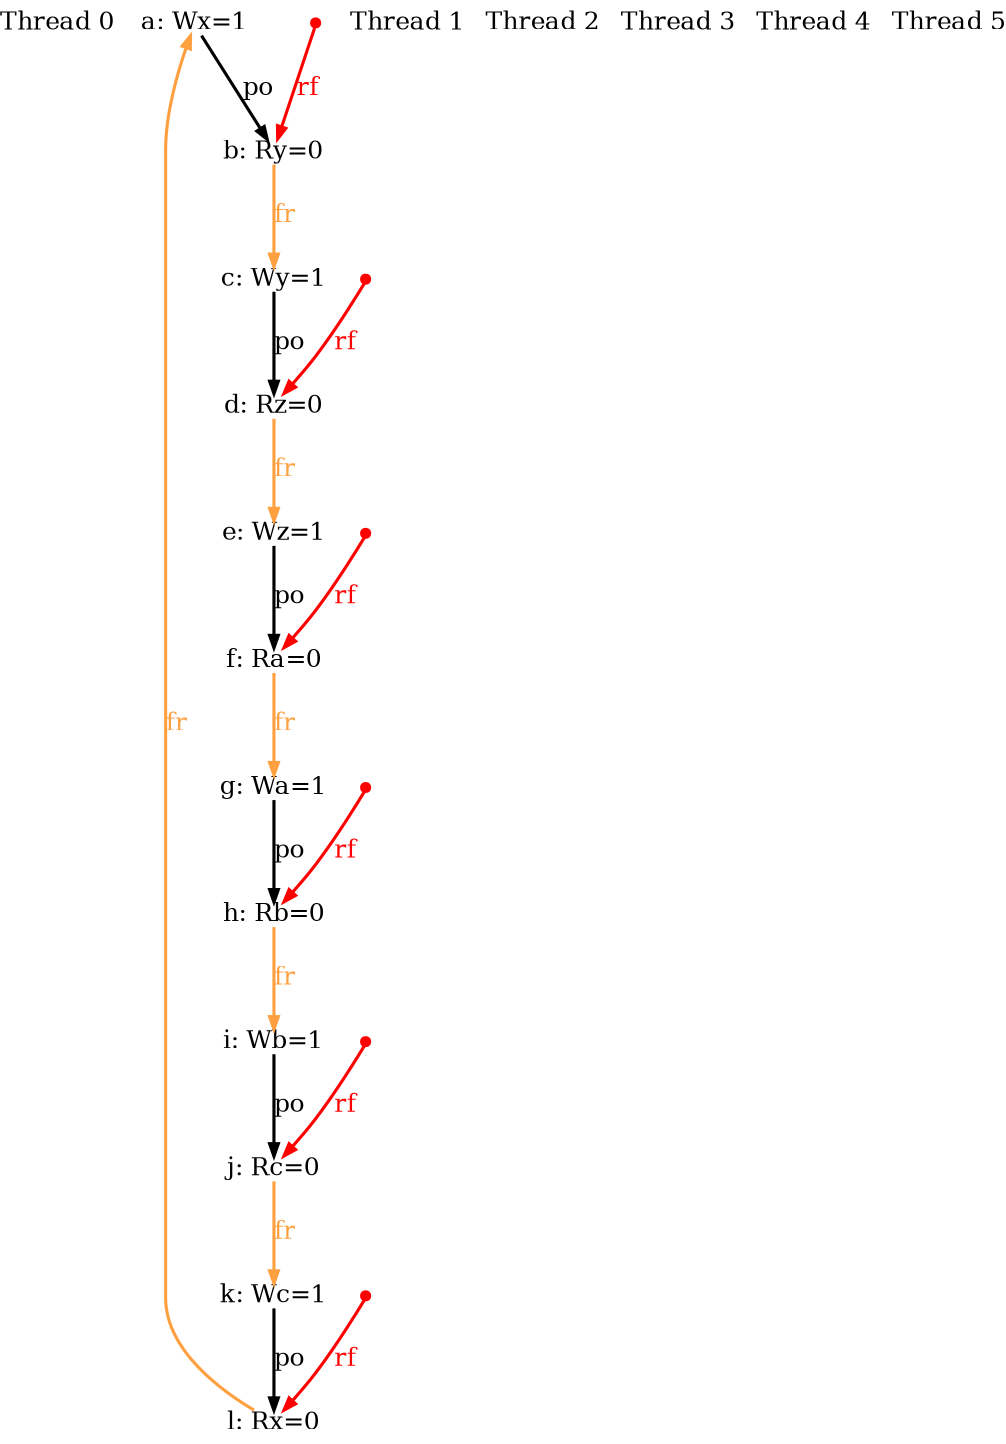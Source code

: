 digraph G {

fontname="Arial";


/* the unlocked events */
proc0_label_node [shape=none, fontsize=12, label="Thread 0", pos="1.000000,1.200000!", fixedsize=true, width=0.650000, height=0.187500]
eiid0 [label="a: Wx=1", shape="none", fontsize=12, pos="1.000000,0.750000!", fixedsize="true", height="0.166667", width="0.666667"];
eiid1 [label="b: Ry=0", shape="none", fontsize=12, pos="1.000000,0.000000!", fixedsize="true", height="0.166667", width="0.666667"];
proc1_label_node [shape=none, fontsize=12, label="Thread 1", pos="2.000000,1.200000!", fixedsize=true, width=0.650000, height=0.187500]
eiid2 [label="c: Wy=1", shape="none", fontsize=12, pos="2.000000,0.750000!", fixedsize="true", height="0.166667", width="0.666667"];
eiid3 [label="d: Rz=0", shape="none", fontsize=12, pos="2.000000,0.000000!", fixedsize="true", height="0.166667", width="0.666667"];
proc2_label_node [shape=none, fontsize=12, label="Thread 2", pos="3.000000,1.200000!", fixedsize=true, width=0.650000, height=0.187500]
eiid4 [label="e: Wz=1", shape="none", fontsize=12, pos="3.000000,0.750000!", fixedsize="true", height="0.166667", width="0.666667"];
eiid5 [label="f: Ra=0", shape="none", fontsize=12, pos="3.000000,0.000000!", fixedsize="true", height="0.166667", width="0.666667"];
proc3_label_node [shape=none, fontsize=12, label="Thread 3", pos="4.000000,1.200000!", fixedsize=true, width=0.650000, height=0.187500]
eiid6 [label="g: Wa=1", shape="none", fontsize=12, pos="4.000000,0.750000!", fixedsize="true", height="0.166667", width="0.666667"];
eiid7 [label="h: Rb=0", shape="none", fontsize=12, pos="4.000000,0.000000!", fixedsize="true", height="0.166667", width="0.666667"];
proc4_label_node [shape=none, fontsize=12, label="Thread 4", pos="5.000000,1.200000!", fixedsize=true, width=0.650000, height=0.187500]
eiid8 [label="i: Wb=1", shape="none", fontsize=12, pos="5.000000,0.750000!", fixedsize="true", height="0.166667", width="0.666667"];
eiid9 [label="j: Rc=0", shape="none", fontsize=12, pos="5.000000,0.000000!", fixedsize="true", height="0.166667", width="0.666667"];
proc5_label_node [shape=none, fontsize=12, label="Thread 5", pos="6.000000,1.200000!", fixedsize=true, width=0.650000, height=0.187500]
eiid10 [label="k: Wc=1", shape="none", fontsize=12, pos="6.000000,0.750000!", fixedsize="true", height="0.166667", width="0.666667"];
eiid11 [label="l: Rx=0", shape="none", fontsize=12, pos="6.000000,0.000000!", fixedsize="true", height="0.166667", width="0.666667"];

/* the intra_causality_data edges */


/* the intra_causality_control edges */

/* the poi edges */
eiid0 -> eiid1 [label="po", color="black", fontcolor="black", fontsize=12, penwidth="1.500000", arrowsize="0.600000"];
eiid2 -> eiid3 [label="po", color="black", fontcolor="black", fontsize=12, penwidth="1.500000", arrowsize="0.600000"];
eiid4 -> eiid5 [label="po", color="black", fontcolor="black", fontsize=12, penwidth="1.500000", arrowsize="0.600000"];
eiid6 -> eiid7 [label="po", color="black", fontcolor="black", fontsize=12, penwidth="1.500000", arrowsize="0.600000"];
eiid8 -> eiid9 [label="po", color="black", fontcolor="black", fontsize=12, penwidth="1.500000", arrowsize="0.600000"];
eiid10 -> eiid11 [label="po", color="black", fontcolor="black", fontsize=12, penwidth="1.500000", arrowsize="0.600000"];
/* the rfmap edges */
initeiid1 [shape=point, height=0.06, width=0.06, color="red", pos="0.400000,0.112500!"];
initeiid1 -> eiid1 [label="rf", color="red", fontcolor="red", fontsize=12, penwidth="1.500000", arrowsize="0.600000"];
initeiid3 [shape=point, height=0.06, width=0.06, color="red", pos="1.400000,0.112500!"];
initeiid3 -> eiid3 [label="rf", color="red", fontcolor="red", fontsize=12, penwidth="1.500000", arrowsize="0.600000"];
initeiid5 [shape=point, height=0.06, width=0.06, color="red", pos="2.400000,0.112500!"];
initeiid5 -> eiid5 [label="rf", color="red", fontcolor="red", fontsize=12, penwidth="1.500000", arrowsize="0.600000"];
initeiid7 [shape=point, height=0.06, width=0.06, color="red", pos="3.400000,0.112500!"];
initeiid7 -> eiid7 [label="rf", color="red", fontcolor="red", fontsize=12, penwidth="1.500000", arrowsize="0.600000"];
initeiid9 [shape=point, height=0.06, width=0.06, color="red", pos="4.400000,0.112500!"];
initeiid9 -> eiid9 [label="rf", color="red", fontcolor="red", fontsize=12, penwidth="1.500000", arrowsize="0.600000"];
initeiid11 [shape=point, height=0.06, width=0.06, color="red", pos="5.400000,0.112500!"];
initeiid11 -> eiid11 [label="rf", color="red", fontcolor="red", fontsize=12, penwidth="1.500000", arrowsize="0.600000"];


/* The viewed-before edges */
eiid1 -> eiid2 [label="fr", color="#ffa040", fontcolor="#ffa040", fontsize=12, penwidth="1.500000", arrowsize="0.600000"];
eiid3 -> eiid4 [label="fr", color="#ffa040", fontcolor="#ffa040", fontsize=12, penwidth="1.500000", arrowsize="0.600000"];
eiid5 -> eiid6 [label="fr", color="#ffa040", fontcolor="#ffa040", fontsize=12, penwidth="1.500000", arrowsize="0.600000"];
eiid7 -> eiid8 [label="fr", color="#ffa040", fontcolor="#ffa040", fontsize=12, penwidth="1.500000", arrowsize="0.600000"];
eiid9 -> eiid10 [label="fr", color="#ffa040", fontcolor="#ffa040", fontsize=12, penwidth="1.500000", arrowsize="0.600000"];
eiid0 -> eiid11 [label="fr", color="#ffa040", fontcolor="#ffa040", fontsize=12, penwidth="1.500000", arrowsize="0.600000", dir="back"];
}
